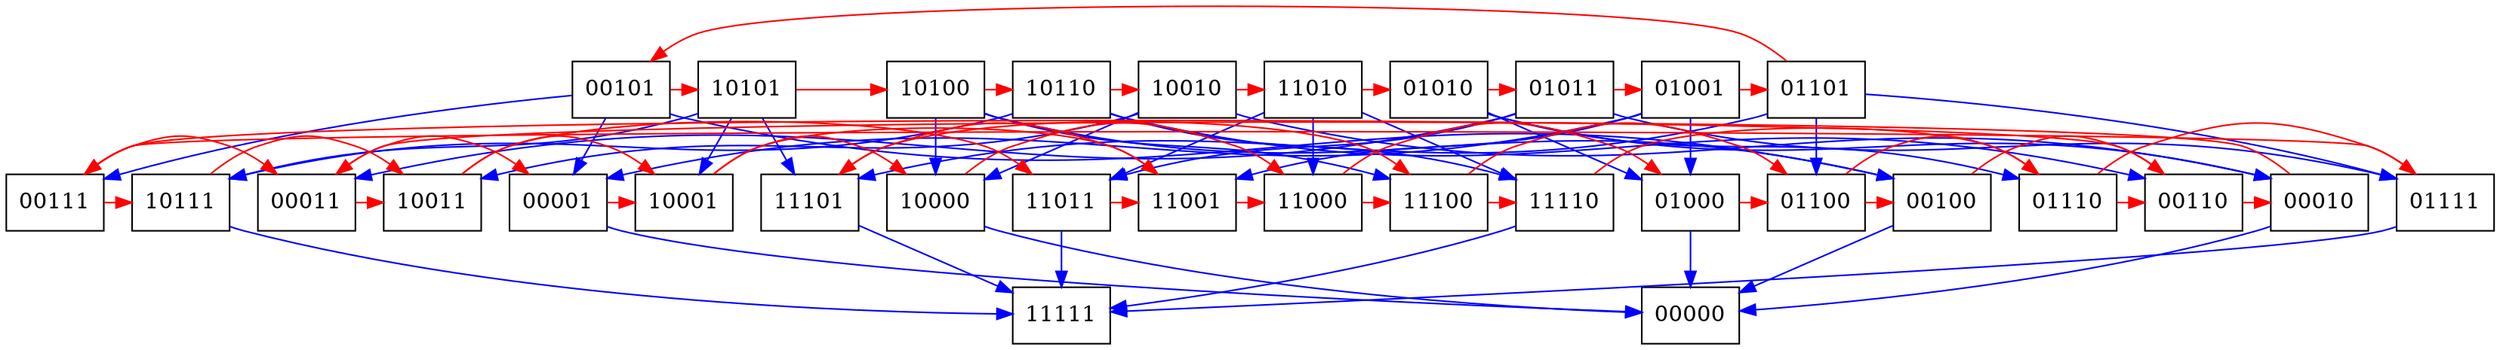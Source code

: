 digraph {
	subgraph level_4 { rank = same; node [shape = box] 00101; 01001; 01010; 01011; 01101; 10010; 10100; 10101; 10110; 11010};
	subgraph level_2 { rank = same; node [shape = box] 00001; 00010; 00011; 00100; 00110; 00111; 01000; 01100; 01110; 01111; 10000; 10001; 10011; 10111; 11000; 11001; 11011; 11100; 11101; 11110};
	subgraph level_0 { rank = same; node [shape = box] 00000; 11111};

	edge [color = blue, label = ""] 00001 -> 00000 ;
	edge [color = red, label = ""] 00001 -> 10001 ;
	edge [color = blue, label = ""] 00010 -> 00000 ;
	edge [color = red, label = ""] 00010 -> 00011 ;
	edge [color = red, label = ""] 00011 -> 00001 ;
	edge [color = red, label = ""] 00011 -> 10011 ;
	edge [color = blue, label = ""] 00100 -> 00000 ;
	edge [color = red, label = ""] 00100 -> 00110 ;
	edge [color = blue, label = ""] 00101 -> 00001 ;
	edge [color = blue, label = ""] 00101 -> 00100 ;
	edge [color = blue, label = ""] 00101 -> 00111 ;
	edge [color = red, label = ""] 00101 -> 10101 ;
	edge [color = red, label = ""] 00110 -> 00010 ;
	edge [color = red, label = ""] 00110 -> 00111 ;
	edge [color = red, label = ""] 00111 -> 00011 ;
	edge [color = red, label = ""] 00111 -> 10111 ;
	edge [color = blue, label = ""] 01000 -> 00000 ;
	edge [color = red, label = ""] 01000 -> 01100 ;
	edge [color = blue, label = ""] 01001 -> 00001 ;
	edge [color = blue, label = ""] 01001 -> 01000 ;
	edge [color = red, label = ""] 01001 -> 01101 ;
	edge [color = blue, label = ""] 01001 -> 11001 ;
	edge [color = blue, label = ""] 01010 -> 00010 ;
	edge [color = blue, label = ""] 01010 -> 01000 ;
	edge [color = red, label = ""] 01010 -> 01011 ;
	edge [color = blue, label = ""] 01010 -> 01110 ;
	edge [color = blue, label = ""] 01011 -> 00011 ;
	edge [color = red, label = ""] 01011 -> 01001 ;
	edge [color = blue, label = ""] 01011 -> 01111 ;
	edge [color = blue, label = ""] 01011 -> 11011 ;
	edge [color = red, label = ""] 01100 -> 00100 ;
	edge [color = red, label = ""] 01100 -> 01110 ;
	edge [color = red, label = ""] 01101 -> 00101 ;
	edge [color = blue, label = ""] 01101 -> 01100 ;
	edge [color = blue, label = ""] 01101 -> 01111 ;
	edge [color = blue, label = ""] 01101 -> 11101 ;
	edge [color = red, label = ""] 01110 -> 00110 ;
	edge [color = red, label = ""] 01110 -> 01111 ;
	edge [color = red, label = ""] 01111 -> 00111 ;
	edge [color = blue, label = ""] 01111 -> 11111 ;
	edge [color = blue, label = ""] 10000 -> 00000 ;
	edge [color = red, label = ""] 10000 -> 11000 ;
	edge [color = red, label = ""] 10001 -> 10000 ;
	edge [color = red, label = ""] 10001 -> 11001 ;
	edge [color = blue, label = ""] 10010 -> 00010 ;
	edge [color = blue, label = ""] 10010 -> 10000 ;
	edge [color = blue, label = ""] 10010 -> 10011 ;
	edge [color = red, label = ""] 10010 -> 11010 ;
	edge [color = red, label = ""] 10011 -> 10001 ;
	edge [color = red, label = ""] 10011 -> 11011 ;
	edge [color = blue, label = ""] 10100 -> 00100 ;
	edge [color = blue, label = ""] 10100 -> 10000 ;
	edge [color = red, label = ""] 10100 -> 10110 ;
	edge [color = blue, label = ""] 10100 -> 11100 ;
	edge [color = blue, label = ""] 10101 -> 10001 ;
	edge [color = red, label = ""] 10101 -> 10100 ;
	edge [color = blue, label = ""] 10101 -> 10111 ;
	edge [color = blue, label = ""] 10101 -> 11101 ;
	edge [color = blue, label = ""] 10110 -> 00110 ;
	edge [color = red, label = ""] 10110 -> 10010 ;
	edge [color = blue, label = ""] 10110 -> 10111 ;
	edge [color = blue, label = ""] 10110 -> 11110 ;
	edge [color = red, label = ""] 10111 -> 10011 ;
	edge [color = blue, label = ""] 10111 -> 11111 ;
	edge [color = red, label = ""] 11000 -> 01000 ;
	edge [color = red, label = ""] 11000 -> 11100 ;
	edge [color = red, label = ""] 11001 -> 11000 ;
	edge [color = red, label = ""] 11001 -> 11101 ;
	edge [color = red, label = ""] 11010 -> 01010 ;
	edge [color = blue, label = ""] 11010 -> 11000 ;
	edge [color = blue, label = ""] 11010 -> 11011 ;
	edge [color = blue, label = ""] 11010 -> 11110 ;
	edge [color = red, label = ""] 11011 -> 11001 ;
	edge [color = blue, label = ""] 11011 -> 11111 ;
	edge [color = red, label = ""] 11100 -> 01100 ;
	edge [color = red, label = ""] 11100 -> 11110 ;
	edge [color = red, label = ""] 11101 -> 11100 ;
	edge [color = blue, label = ""] 11101 -> 11111 ;
	edge [color = red, label = ""] 11110 -> 01110 ;
	edge [color = blue, label = ""] 11110 -> 11111 ;
}